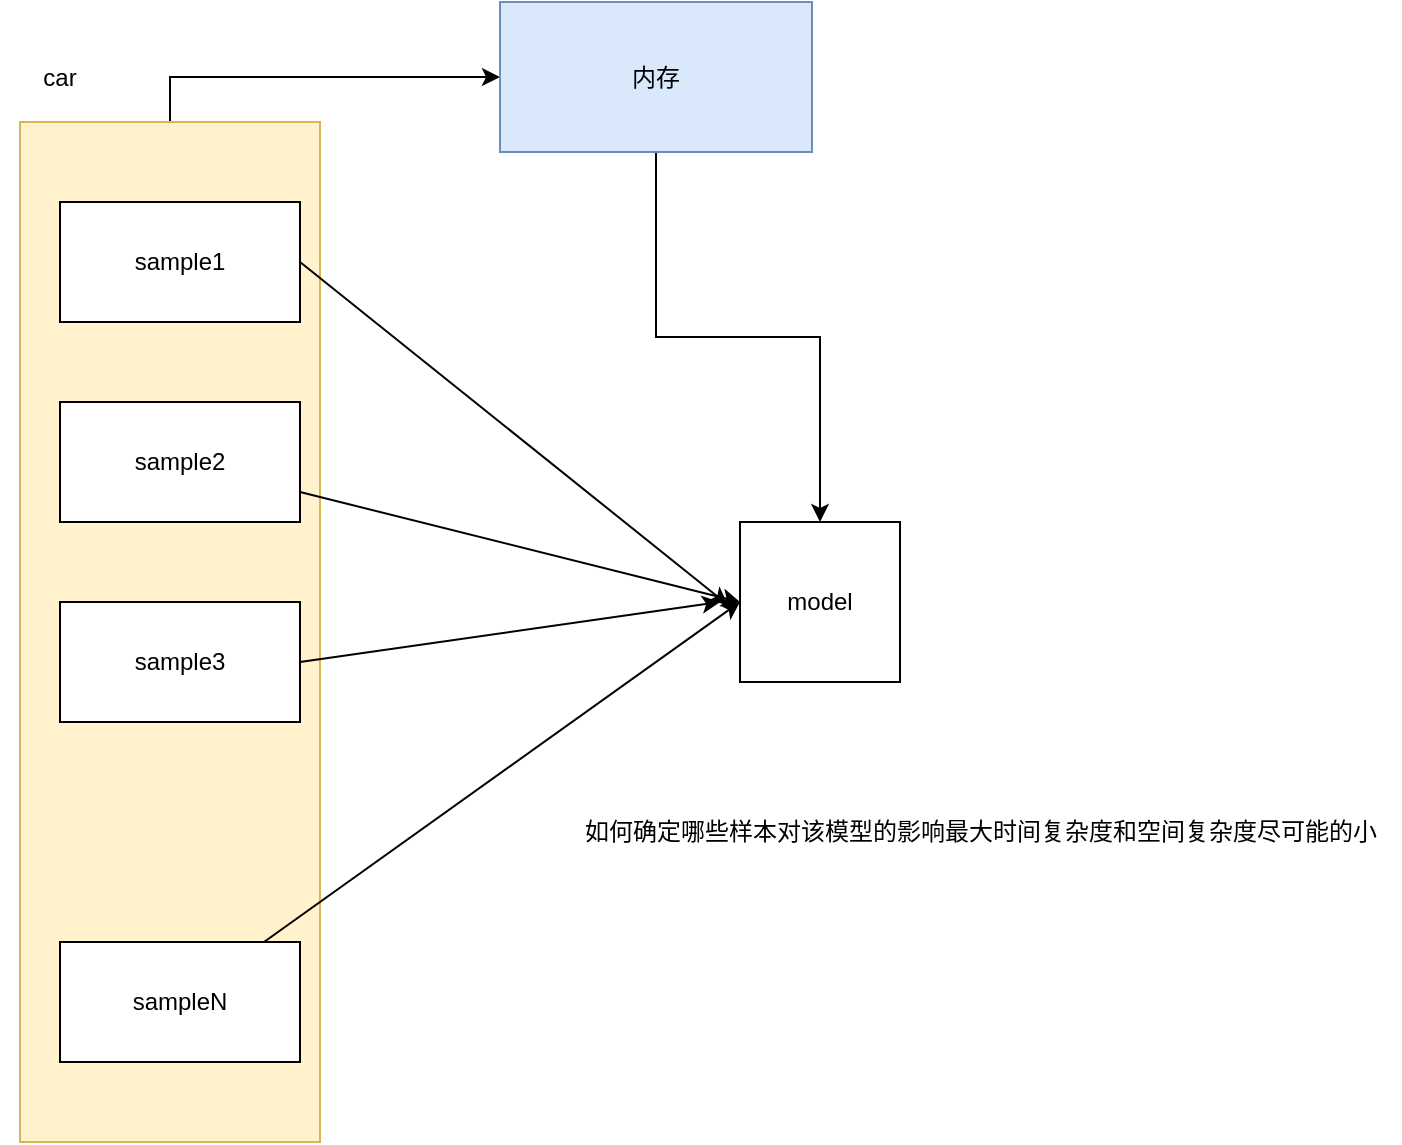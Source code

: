 <mxfile version="21.6.8" type="github">
  <diagram name="第 1 页" id="HpXygXSUYItGNk_l7oLU">
    <mxGraphModel dx="1002" dy="543" grid="1" gridSize="10" guides="1" tooltips="1" connect="1" arrows="1" fold="1" page="1" pageScale="1" pageWidth="827" pageHeight="1169" math="0" shadow="0">
      <root>
        <mxCell id="0" />
        <mxCell id="1" parent="0" />
        <mxCell id="D3bRtqrSjRESpbXLBqw_-15" style="edgeStyle=orthogonalEdgeStyle;rounded=0;orthogonalLoop=1;jettySize=auto;html=1;exitX=0.5;exitY=0;exitDx=0;exitDy=0;entryX=0;entryY=0.5;entryDx=0;entryDy=0;" edge="1" parent="1" source="D3bRtqrSjRESpbXLBqw_-11" target="D3bRtqrSjRESpbXLBqw_-13">
          <mxGeometry relative="1" as="geometry" />
        </mxCell>
        <mxCell id="D3bRtqrSjRESpbXLBqw_-11" value="" style="rounded=0;whiteSpace=wrap;html=1;fillColor=#fff2cc;strokeColor=#d6b656;" vertex="1" parent="1">
          <mxGeometry x="40" y="100" width="150" height="510" as="geometry" />
        </mxCell>
        <mxCell id="D3bRtqrSjRESpbXLBqw_-6" style="rounded=0;orthogonalLoop=1;jettySize=auto;html=1;exitX=1;exitY=0.5;exitDx=0;exitDy=0;entryX=-0.075;entryY=0.518;entryDx=0;entryDy=0;entryPerimeter=0;" edge="1" parent="1" source="D3bRtqrSjRESpbXLBqw_-1" target="D3bRtqrSjRESpbXLBqw_-5">
          <mxGeometry relative="1" as="geometry" />
        </mxCell>
        <mxCell id="D3bRtqrSjRESpbXLBqw_-1" value="sample1" style="rounded=0;whiteSpace=wrap;html=1;" vertex="1" parent="1">
          <mxGeometry x="60" y="140" width="120" height="60" as="geometry" />
        </mxCell>
        <mxCell id="D3bRtqrSjRESpbXLBqw_-7" style="rounded=0;orthogonalLoop=1;jettySize=auto;html=1;entryX=0;entryY=0.5;entryDx=0;entryDy=0;" edge="1" parent="1" source="D3bRtqrSjRESpbXLBqw_-2" target="D3bRtqrSjRESpbXLBqw_-5">
          <mxGeometry relative="1" as="geometry" />
        </mxCell>
        <mxCell id="D3bRtqrSjRESpbXLBqw_-2" value="sample2" style="rounded=0;whiteSpace=wrap;html=1;" vertex="1" parent="1">
          <mxGeometry x="60" y="240" width="120" height="60" as="geometry" />
        </mxCell>
        <mxCell id="D3bRtqrSjRESpbXLBqw_-8" style="rounded=0;orthogonalLoop=1;jettySize=auto;html=1;exitX=1;exitY=0.5;exitDx=0;exitDy=0;" edge="1" parent="1" source="D3bRtqrSjRESpbXLBqw_-3">
          <mxGeometry relative="1" as="geometry">
            <mxPoint x="390" y="340" as="targetPoint" />
          </mxGeometry>
        </mxCell>
        <mxCell id="D3bRtqrSjRESpbXLBqw_-3" value="sample3" style="rounded=0;whiteSpace=wrap;html=1;" vertex="1" parent="1">
          <mxGeometry x="60" y="340" width="120" height="60" as="geometry" />
        </mxCell>
        <mxCell id="D3bRtqrSjRESpbXLBqw_-9" style="rounded=0;orthogonalLoop=1;jettySize=auto;html=1;entryX=0;entryY=0.5;entryDx=0;entryDy=0;" edge="1" parent="1" source="D3bRtqrSjRESpbXLBqw_-4" target="D3bRtqrSjRESpbXLBqw_-5">
          <mxGeometry relative="1" as="geometry" />
        </mxCell>
        <mxCell id="D3bRtqrSjRESpbXLBqw_-4" value="sampleN" style="rounded=0;whiteSpace=wrap;html=1;" vertex="1" parent="1">
          <mxGeometry x="60" y="510" width="120" height="60" as="geometry" />
        </mxCell>
        <mxCell id="D3bRtqrSjRESpbXLBqw_-5" value="model" style="whiteSpace=wrap;html=1;aspect=fixed;" vertex="1" parent="1">
          <mxGeometry x="400" y="300" width="80" height="80" as="geometry" />
        </mxCell>
        <mxCell id="D3bRtqrSjRESpbXLBqw_-10" value="如何确定哪些样本对该模型的影响最大时间复杂度和空间复杂度尽可能的小" style="text;html=1;align=center;verticalAlign=middle;resizable=0;points=[];autosize=1;strokeColor=none;fillColor=none;" vertex="1" parent="1">
          <mxGeometry x="310" y="440" width="420" height="30" as="geometry" />
        </mxCell>
        <mxCell id="D3bRtqrSjRESpbXLBqw_-12" value="car" style="text;strokeColor=none;align=center;fillColor=none;html=1;verticalAlign=middle;whiteSpace=wrap;rounded=0;" vertex="1" parent="1">
          <mxGeometry x="30" y="62.5" width="60" height="30" as="geometry" />
        </mxCell>
        <mxCell id="D3bRtqrSjRESpbXLBqw_-14" style="edgeStyle=orthogonalEdgeStyle;rounded=0;orthogonalLoop=1;jettySize=auto;html=1;entryX=0.5;entryY=0;entryDx=0;entryDy=0;" edge="1" parent="1" source="D3bRtqrSjRESpbXLBqw_-13" target="D3bRtqrSjRESpbXLBqw_-5">
          <mxGeometry relative="1" as="geometry" />
        </mxCell>
        <mxCell id="D3bRtqrSjRESpbXLBqw_-13" value="内存" style="rounded=0;whiteSpace=wrap;html=1;fillColor=#dae8fc;strokeColor=#6c8ebf;" vertex="1" parent="1">
          <mxGeometry x="280" y="40" width="156" height="75" as="geometry" />
        </mxCell>
      </root>
    </mxGraphModel>
  </diagram>
</mxfile>
